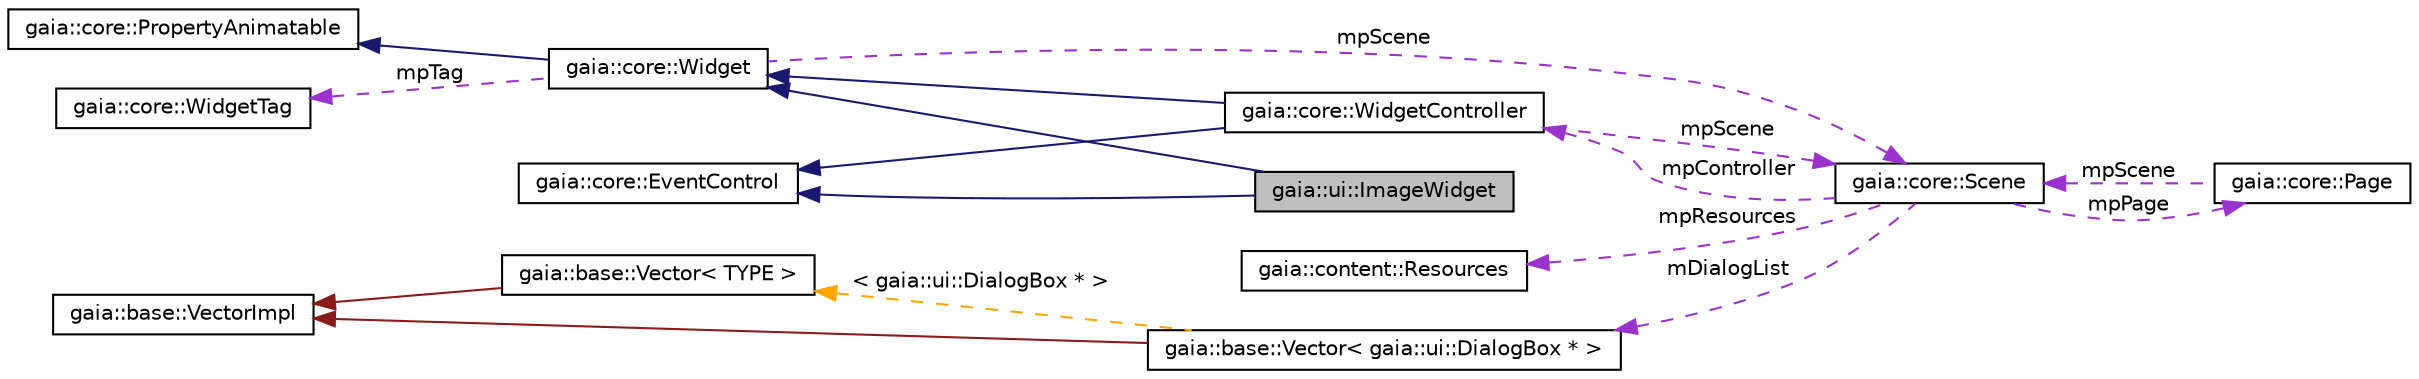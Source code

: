 digraph G
{
  edge [fontname="Helvetica",fontsize="10",labelfontname="Helvetica",labelfontsize="10"];
  node [fontname="Helvetica",fontsize="10",shape=record];
  rankdir=LR;
  Node1 [label="gaia::ui::ImageWidget",height=0.2,width=0.4,color="black", fillcolor="grey75", style="filled" fontcolor="black"];
  Node2 -> Node1 [dir=back,color="midnightblue",fontsize="10",style="solid",fontname="Helvetica"];
  Node2 [label="gaia::core::Widget",height=0.2,width=0.4,color="black", fillcolor="white", style="filled",URL="$d8/dac/classgaia_1_1core_1_1_widget.html",tooltip="The Widget class is the base class of all user interface component."];
  Node3 -> Node2 [dir=back,color="midnightblue",fontsize="10",style="solid",fontname="Helvetica"];
  Node3 [label="gaia::core::PropertyAnimatable",height=0.2,width=0.4,color="black", fillcolor="white", style="filled",URL="$d0/db2/classgaia_1_1core_1_1_property_animatable.html",tooltip="Any animation object need to implement PropertyAnimatable because of setting value."];
  Node4 -> Node2 [dir=back,color="darkorchid3",fontsize="10",style="dashed",label="mpScene",fontname="Helvetica"];
  Node4 [label="gaia::core::Scene",height=0.2,width=0.4,color="black", fillcolor="white", style="filled",URL="$d5/dfb/classgaia_1_1core_1_1_scene.html",tooltip="A Scene is used to build a visual interface."];
  Node5 -> Node4 [dir=back,color="darkorchid3",fontsize="10",style="dashed",label="mpController",fontname="Helvetica"];
  Node5 [label="gaia::core::WidgetController",height=0.2,width=0.4,color="black", fillcolor="white", style="filled",URL="$db/d6c/classgaia_1_1core_1_1_widget_controller.html",tooltip="Define the default widget layout to put sets of layout in it."];
  Node2 -> Node5 [dir=back,color="midnightblue",fontsize="10",style="solid",fontname="Helvetica"];
  Node6 -> Node5 [dir=back,color="midnightblue",fontsize="10",style="solid",fontname="Helvetica"];
  Node6 [label="gaia::core::EventControl",height=0.2,width=0.4,color="black", fillcolor="white", style="filled",URL="$dd/de0/classgaia_1_1core_1_1_event_control.html",tooltip="EventControl is used to dispatch event and register listener."];
  Node4 -> Node5 [dir=back,color="darkorchid3",fontsize="10",style="dashed",label="mpScene",fontname="Helvetica"];
  Node7 -> Node4 [dir=back,color="darkorchid3",fontsize="10",style="dashed",label="mpResources",fontname="Helvetica"];
  Node7 [label="gaia::content::Resources",height=0.2,width=0.4,color="black", fillcolor="white", style="filled",URL="$de/dad/classgaia_1_1content_1_1_resources.html",tooltip="Class for accessing an application&#39;s resources."];
  Node8 -> Node4 [dir=back,color="darkorchid3",fontsize="10",style="dashed",label="mDialogList",fontname="Helvetica"];
  Node8 [label="gaia::base::Vector\< gaia::ui::DialogBox * \>",height=0.2,width=0.4,color="black", fillcolor="white", style="filled",URL="$df/d5d/classgaia_1_1base_1_1_vector.html"];
  Node9 -> Node8 [dir=back,color="firebrick4",fontsize="10",style="solid",fontname="Helvetica"];
  Node9 [label="gaia::base::VectorImpl",height=0.2,width=0.4,color="black", fillcolor="white", style="filled",URL="$d0/d21/classgaia_1_1base_1_1_vector_impl.html",tooltip="Implements vector data structure equipped with copy-on-write mechanism."];
  Node10 -> Node8 [dir=back,color="orange",fontsize="10",style="dashed",label="\< gaia::ui::DialogBox * \>",fontname="Helvetica"];
  Node10 [label="gaia::base::Vector\< TYPE \>",height=0.2,width=0.4,color="black", fillcolor="white", style="filled",URL="$df/d5d/classgaia_1_1base_1_1_vector.html",tooltip="This class implements the vector data structure."];
  Node9 -> Node10 [dir=back,color="firebrick4",fontsize="10",style="solid",fontname="Helvetica"];
  Node11 -> Node4 [dir=back,color="darkorchid3",fontsize="10",style="dashed",label="mpPage",fontname="Helvetica"];
  Node11 [label="gaia::core::Page",height=0.2,width=0.4,color="black", fillcolor="white", style="filled",URL="$db/d3f/classgaia_1_1core_1_1_page.html",tooltip="An page is a single, focused thing that the user can do."];
  Node4 -> Node11 [dir=back,color="darkorchid3",fontsize="10",style="dashed",label="mpScene",fontname="Helvetica"];
  Node12 -> Node2 [dir=back,color="darkorchid3",fontsize="10",style="dashed",label="mpTag",fontname="Helvetica"];
  Node12 [label="gaia::core::WidgetTag",height=0.2,width=0.4,color="black", fillcolor="white", style="filled",URL="$db/d88/classgaia_1_1core_1_1_widget_tag.html"];
  Node6 -> Node1 [dir=back,color="midnightblue",fontsize="10",style="solid",fontname="Helvetica"];
}

